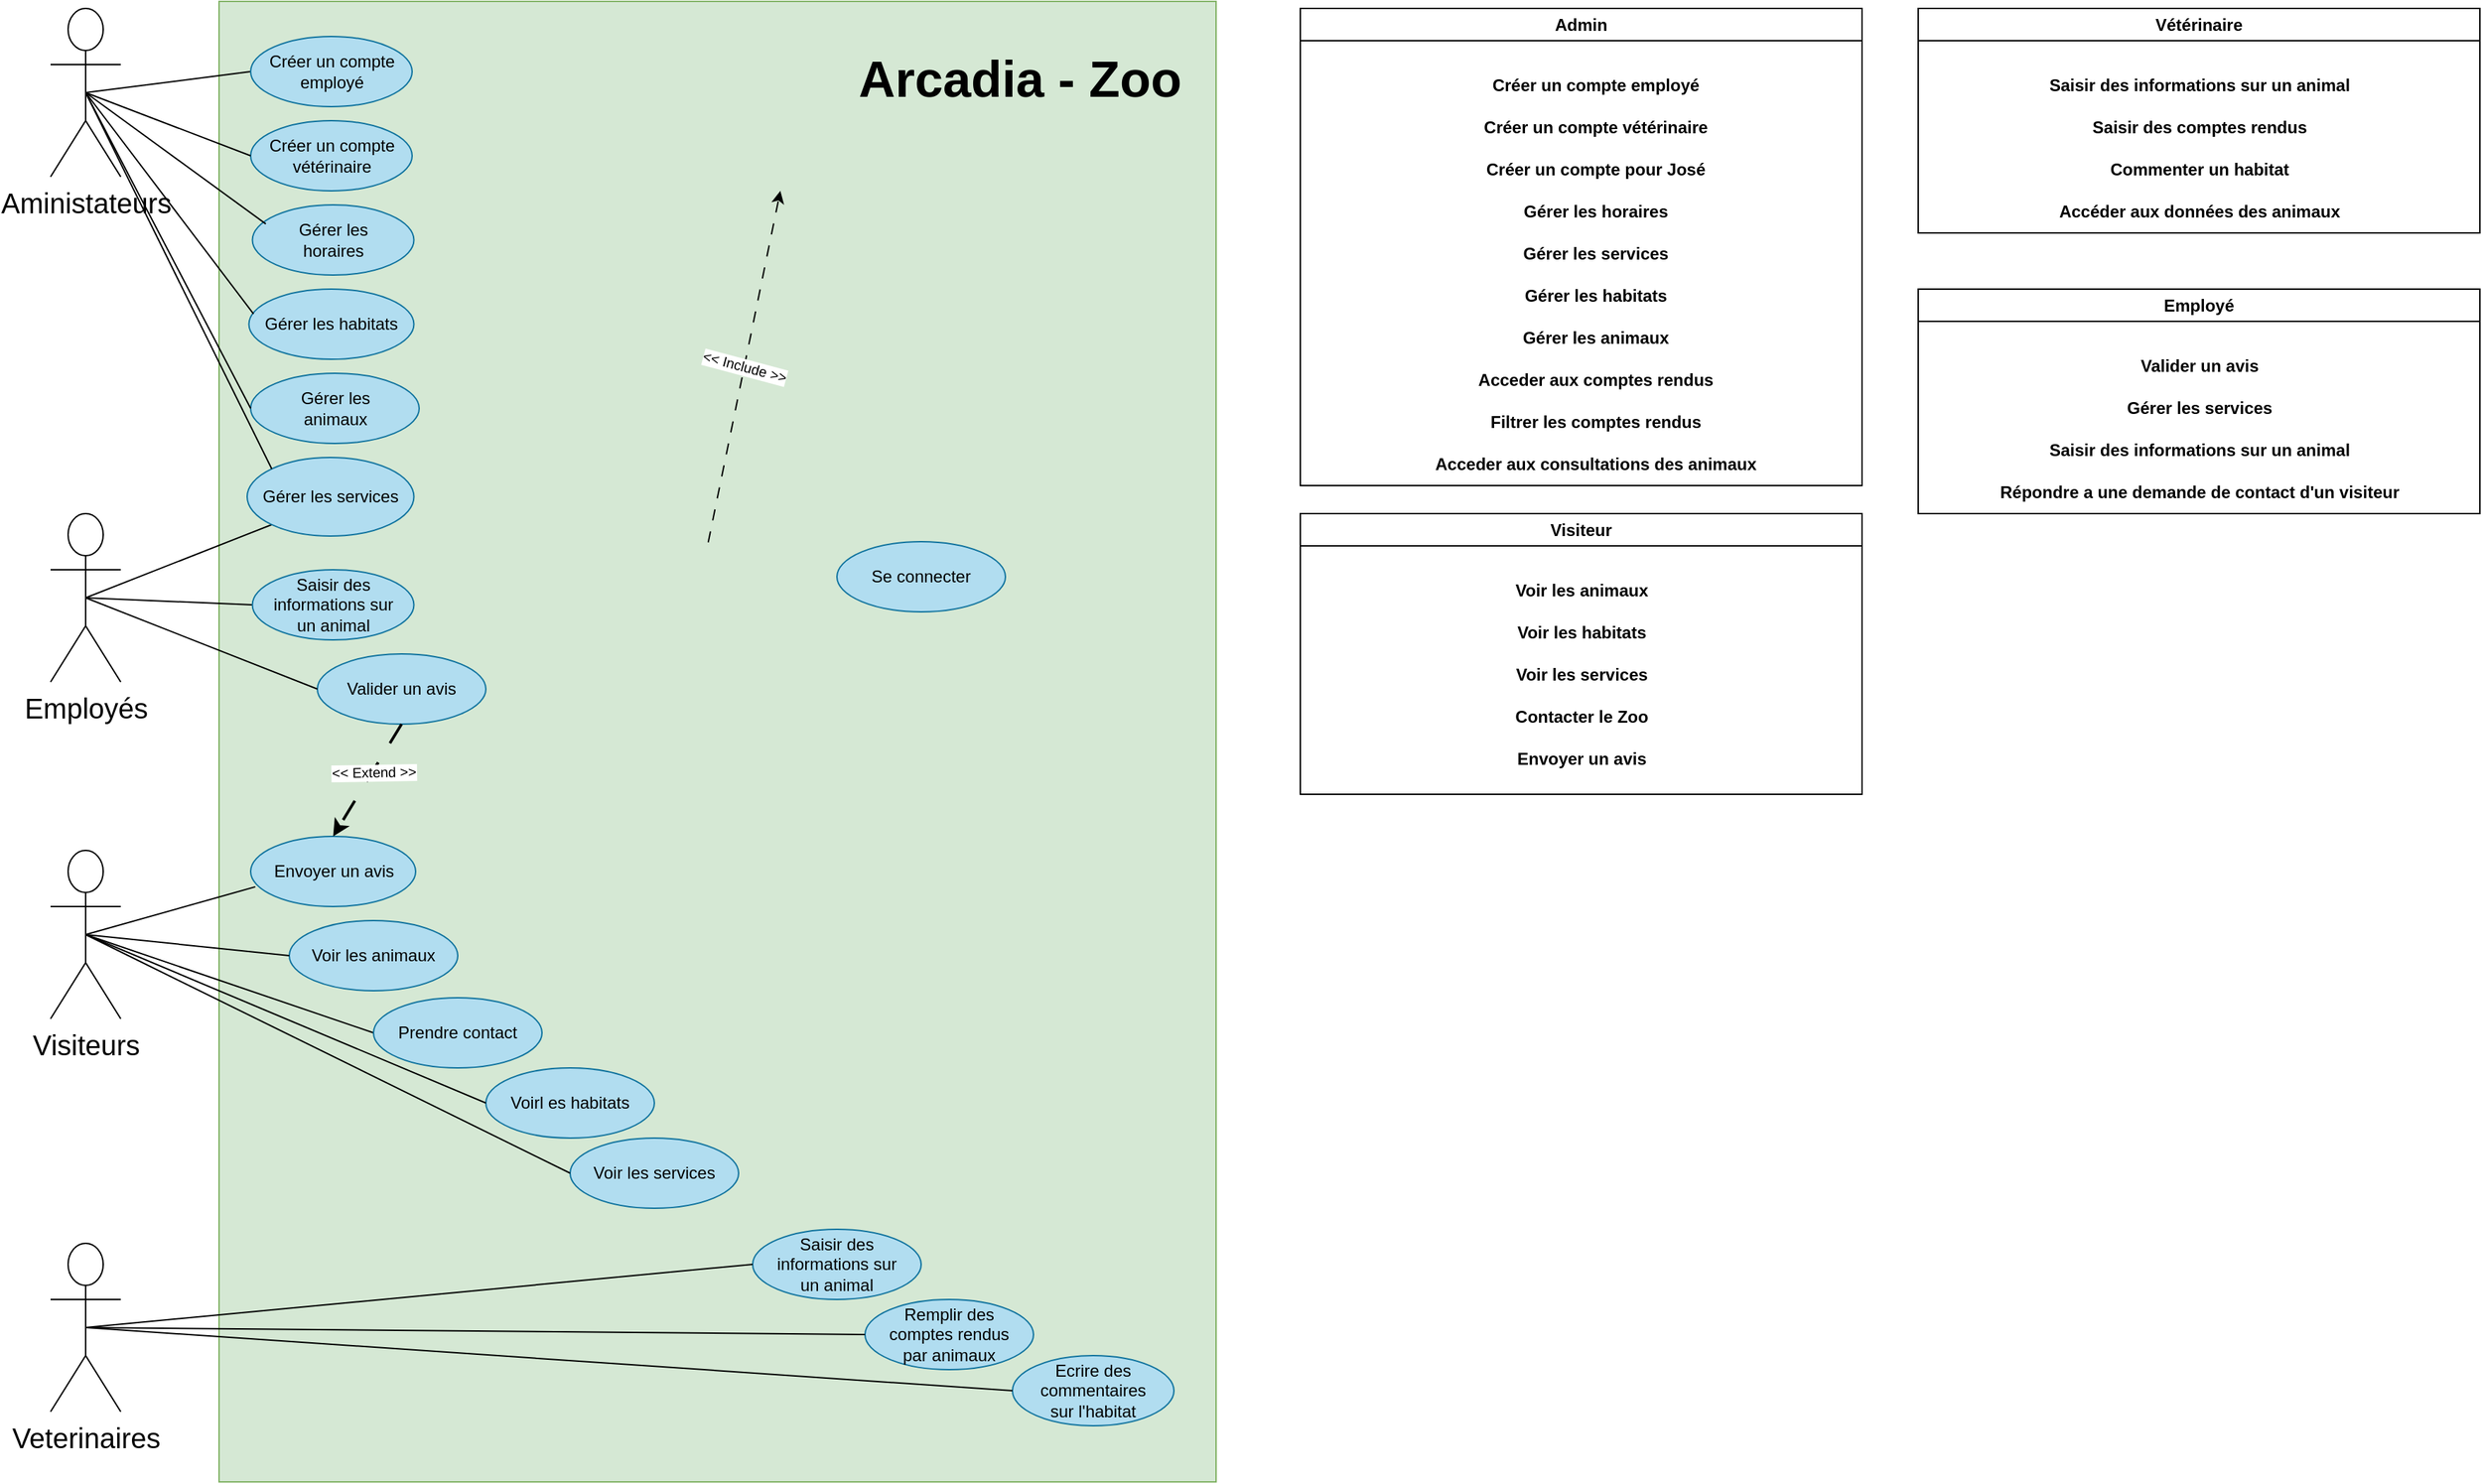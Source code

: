 <mxfile version="24.1.0" type="github">
  <diagram name="Page-1" id="oCPFAEqfmWYbWS78uVZk">
    <mxGraphModel dx="1434" dy="786" grid="1" gridSize="10" guides="1" tooltips="1" connect="1" arrows="1" fold="1" page="1" pageScale="1" pageWidth="827" pageHeight="1169" math="0" shadow="0">
      <root>
        <mxCell id="0" />
        <mxCell id="1" parent="0" />
        <mxCell id="mDXhd0gq17yFUPMk-IOI-1" value="" style="rounded=0;whiteSpace=wrap;html=1;fillColor=#d5e8d4;strokeColor=#82b366;shadow=0;glass=0;fontSize=10;" parent="1" vertex="1">
          <mxGeometry x="190" y="35" width="710" height="1055" as="geometry" />
        </mxCell>
        <mxCell id="mDXhd0gq17yFUPMk-IOI-7" value="&lt;font style=&quot;font-size: 20px;&quot;&gt;Employés&lt;/font&gt;" style="shape=umlActor;verticalLabelPosition=bottom;verticalAlign=top;html=1;outlineConnect=0;" parent="1" vertex="1">
          <mxGeometry x="70" y="400" width="50" height="120" as="geometry" />
        </mxCell>
        <mxCell id="mDXhd0gq17yFUPMk-IOI-9" value="&lt;font style=&quot;font-size: 20px;&quot;&gt;Aministateurs&lt;/font&gt;" style="shape=umlActor;verticalLabelPosition=bottom;verticalAlign=top;html=1;outlineConnect=0;" parent="1" vertex="1">
          <mxGeometry x="70" y="40" width="50" height="120" as="geometry" />
        </mxCell>
        <mxCell id="mDXhd0gq17yFUPMk-IOI-10" value="&lt;font style=&quot;font-size: 20px;&quot;&gt;Visiteurs&lt;/font&gt;" style="shape=umlActor;verticalLabelPosition=bottom;verticalAlign=top;html=1;outlineConnect=0;" parent="1" vertex="1">
          <mxGeometry x="70" y="640" width="50" height="120" as="geometry" />
        </mxCell>
        <mxCell id="mDXhd0gq17yFUPMk-IOI-13" value="&lt;font style=&quot;font-size: 36px;&quot;&gt;Arcadia - Zoo&lt;/font&gt;" style="text;strokeColor=none;fillColor=none;html=1;fontSize=24;fontStyle=1;verticalAlign=middle;align=center;rounded=0;" parent="1" vertex="1">
          <mxGeometry x="650" y="60" width="220" height="60" as="geometry" />
        </mxCell>
        <mxCell id="mDXhd0gq17yFUPMk-IOI-25" value="&lt;font style=&quot;font-size: 20px;&quot;&gt;Veterinaires&lt;/font&gt;" style="shape=umlActor;verticalLabelPosition=bottom;verticalAlign=top;html=1;outlineConnect=0;" parent="1" vertex="1">
          <mxGeometry x="70" y="920" width="50" height="120" as="geometry" />
        </mxCell>
        <mxCell id="mDXhd0gq17yFUPMk-IOI-26" value="Se connecter" style="ellipse;fillColor=#b1ddf0;strokeColor=#10739e;html=1;whiteSpace=wrap;spacingRight=0;spacingLeft=0;spacing=12;" parent="1" vertex="1">
          <mxGeometry x="630" y="420" width="120" height="50" as="geometry" />
        </mxCell>
        <mxCell id="mDXhd0gq17yFUPMk-IOI-27" value="Voirl es habitats" style="ellipse;fillColor=#b1ddf0;strokeColor=#10739e;html=1;whiteSpace=wrap;spacingRight=0;spacingLeft=0;spacing=12;" parent="1" vertex="1">
          <mxGeometry x="380" y="795" width="120" height="50" as="geometry" />
        </mxCell>
        <mxCell id="mDXhd0gq17yFUPMk-IOI-28" value="Voir les services" style="ellipse;fillColor=#b1ddf0;strokeColor=#10739e;html=1;whiteSpace=wrap;spacingRight=0;spacingLeft=0;spacing=12;" parent="1" vertex="1">
          <mxGeometry x="440" y="845" width="120" height="50" as="geometry" />
        </mxCell>
        <mxCell id="mDXhd0gq17yFUPMk-IOI-34" value="" style="endArrow=none;html=1;rounded=0;exitX=0;exitY=0.5;exitDx=0;exitDy=0;entryX=0.5;entryY=0.5;entryDx=0;entryDy=0;entryPerimeter=0;" parent="1" source="mDXhd0gq17yFUPMk-IOI-38" target="mDXhd0gq17yFUPMk-IOI-10" edge="1">
          <mxGeometry width="50" height="50" relative="1" as="geometry">
            <mxPoint x="470" y="519" as="sourcePoint" />
            <mxPoint x="562" y="280" as="targetPoint" />
          </mxGeometry>
        </mxCell>
        <mxCell id="mDXhd0gq17yFUPMk-IOI-35" value="" style="endArrow=none;html=1;rounded=0;exitX=0;exitY=0.5;exitDx=0;exitDy=0;entryX=0.5;entryY=0.5;entryDx=0;entryDy=0;entryPerimeter=0;" parent="1" source="mDXhd0gq17yFUPMk-IOI-27" target="mDXhd0gq17yFUPMk-IOI-10" edge="1">
          <mxGeometry width="50" height="50" relative="1" as="geometry">
            <mxPoint x="460" y="383" as="sourcePoint" />
            <mxPoint x="576" y="250" as="targetPoint" />
          </mxGeometry>
        </mxCell>
        <mxCell id="mDXhd0gq17yFUPMk-IOI-39" value="Envoyer un avis" style="ellipse;fillColor=#b1ddf0;strokeColor=#10739e;html=1;whiteSpace=wrap;spacingRight=0;spacingLeft=0;spacing=12;" parent="1" vertex="1">
          <mxGeometry x="212.5" y="630" width="117.5" height="50" as="geometry" />
        </mxCell>
        <mxCell id="mDXhd0gq17yFUPMk-IOI-40" value="" style="endArrow=none;html=1;rounded=0;exitX=0.028;exitY=0.719;exitDx=0;exitDy=0;exitPerimeter=0;entryX=0.5;entryY=0.5;entryDx=0;entryDy=0;entryPerimeter=0;" parent="1" source="mDXhd0gq17yFUPMk-IOI-39" target="mDXhd0gq17yFUPMk-IOI-10" edge="1">
          <mxGeometry width="50" height="50" relative="1" as="geometry">
            <mxPoint x="510" y="383" as="sourcePoint" />
            <mxPoint x="626" y="250" as="targetPoint" />
          </mxGeometry>
        </mxCell>
        <mxCell id="mDXhd0gq17yFUPMk-IOI-55" value="Saisir des informations sur un animal" style="ellipse;fillColor=#b1ddf0;strokeColor=#10739e;html=1;whiteSpace=wrap;spacingRight=0;spacingLeft=0;spacing=12;" parent="1" vertex="1">
          <mxGeometry x="570" y="910" width="120" height="50" as="geometry" />
        </mxCell>
        <mxCell id="mDXhd0gq17yFUPMk-IOI-61" value="" style="endArrow=none;html=1;rounded=0;exitX=0.5;exitY=0.5;exitDx=0;exitDy=0;entryX=0;entryY=0.5;entryDx=0;entryDy=0;exitPerimeter=0;" parent="1" source="mDXhd0gq17yFUPMk-IOI-9" target="eVSdmiCTxwM3tjhRDRQT-4" edge="1">
          <mxGeometry width="50" height="50" relative="1" as="geometry">
            <mxPoint x="1190" y="325" as="sourcePoint" />
            <mxPoint x="380" y="200" as="targetPoint" />
          </mxGeometry>
        </mxCell>
        <mxCell id="mDXhd0gq17yFUPMk-IOI-62" value="" style="endArrow=none;html=1;rounded=0;exitX=0.5;exitY=0.5;exitDx=0;exitDy=0;entryX=0;entryY=0.5;entryDx=0;entryDy=0;exitPerimeter=0;" parent="1" source="mDXhd0gq17yFUPMk-IOI-25" target="mDXhd0gq17yFUPMk-IOI-55" edge="1">
          <mxGeometry width="50" height="50" relative="1" as="geometry">
            <mxPoint x="840" y="1000" as="sourcePoint" />
            <mxPoint x="390" y="460" as="targetPoint" />
          </mxGeometry>
        </mxCell>
        <mxCell id="mDXhd0gq17yFUPMk-IOI-63" value="" style="endArrow=none;html=1;rounded=0;exitX=0.5;exitY=0.5;exitDx=0;exitDy=0;entryX=0;entryY=0.5;entryDx=0;entryDy=0;exitPerimeter=0;" parent="1" source="mDXhd0gq17yFUPMk-IOI-7" target="eVSdmiCTxwM3tjhRDRQT-22" edge="1">
          <mxGeometry width="50" height="50" relative="1" as="geometry">
            <mxPoint x="1300" y="270" as="sourcePoint" />
            <mxPoint x="390" y="800" as="targetPoint" />
          </mxGeometry>
        </mxCell>
        <mxCell id="mDXhd0gq17yFUPMk-IOI-38" value="Prendre contact" style="ellipse;fillColor=#b1ddf0;strokeColor=#10739e;html=1;whiteSpace=wrap;spacingRight=0;spacingLeft=0;spacing=12;" parent="1" vertex="1">
          <mxGeometry x="300" y="745" width="120" height="50" as="geometry" />
        </mxCell>
        <mxCell id="eVSdmiCTxwM3tjhRDRQT-2" value="Valider un avis" style="ellipse;fillColor=#b1ddf0;strokeColor=#10739e;html=1;whiteSpace=wrap;spacingRight=0;spacingLeft=0;spacing=12;" parent="1" vertex="1">
          <mxGeometry x="260" y="500" width="120" height="50" as="geometry" />
        </mxCell>
        <mxCell id="eVSdmiCTxwM3tjhRDRQT-3" value="Gérer les horaires" style="ellipse;fillColor=#b1ddf0;strokeColor=#10739e;html=1;whiteSpace=wrap;spacingRight=0;spacingLeft=0;spacing=12;" parent="1" vertex="1">
          <mxGeometry x="213.75" y="180" width="115" height="50" as="geometry" />
        </mxCell>
        <mxCell id="eVSdmiCTxwM3tjhRDRQT-4" value="Créer un compte employé" style="ellipse;fillColor=#b1ddf0;strokeColor=#10739e;html=1;whiteSpace=wrap;spacingRight=0;spacingLeft=0;spacing=12;" parent="1" vertex="1">
          <mxGeometry x="212.5" y="60" width="115" height="50" as="geometry" />
        </mxCell>
        <mxCell id="eVSdmiCTxwM3tjhRDRQT-6" value="" style="endArrow=none;html=1;rounded=0;exitX=0;exitY=0.5;exitDx=0;exitDy=0;entryX=0.5;entryY=0.5;entryDx=0;entryDy=0;entryPerimeter=0;" parent="1" source="mDXhd0gq17yFUPMk-IOI-28" target="mDXhd0gq17yFUPMk-IOI-10" edge="1">
          <mxGeometry width="50" height="50" relative="1" as="geometry">
            <mxPoint x="582.5" y="1780" as="sourcePoint" />
            <mxPoint x="377.5" y="1410" as="targetPoint" />
          </mxGeometry>
        </mxCell>
        <mxCell id="eVSdmiCTxwM3tjhRDRQT-9" value="Créer un compte vétérinaire" style="ellipse;fillColor=#b1ddf0;strokeColor=#10739e;html=1;whiteSpace=wrap;spacingRight=0;spacingLeft=0;spacing=12;" parent="1" vertex="1">
          <mxGeometry x="212.5" y="120" width="115" height="50" as="geometry" />
        </mxCell>
        <mxCell id="eVSdmiCTxwM3tjhRDRQT-17" value="" style="endArrow=classic;html=1;rounded=0;endFill=1;dashed=1;dashPattern=8 8;exitX=0.963;exitY=0.708;exitDx=0;exitDy=0;exitPerimeter=0;entryX=0.563;entryY=0.128;entryDx=0;entryDy=0;entryPerimeter=0;" parent="1" target="mDXhd0gq17yFUPMk-IOI-1" edge="1">
          <mxGeometry relative="1" as="geometry">
            <mxPoint x="538.325" y="420.5" as="sourcePoint" />
            <mxPoint x="551.677" y="355.5" as="targetPoint" />
          </mxGeometry>
        </mxCell>
        <mxCell id="eVSdmiCTxwM3tjhRDRQT-18" value="&lt;font style=&quot;font-size: 10px;&quot;&gt;&amp;lt;&amp;lt; Include&lt;/font&gt;&lt;span style=&quot;font-size: 10px;&quot;&gt;&amp;nbsp;&amp;gt;&amp;gt;&lt;/span&gt;" style="edgeLabel;resizable=0;html=1;;align=center;verticalAlign=middle;rotation=15;fontSize=10;" parent="eVSdmiCTxwM3tjhRDRQT-17" connectable="0" vertex="1">
          <mxGeometry relative="1" as="geometry" />
        </mxCell>
        <mxCell id="eVSdmiCTxwM3tjhRDRQT-22" value="Saisir des informations sur un animal" style="ellipse;fillColor=#b1ddf0;strokeColor=#10739e;html=1;whiteSpace=wrap;spacingRight=0;spacingLeft=0;spacing=12;" parent="1" vertex="1">
          <mxGeometry x="213.75" y="440" width="115" height="50" as="geometry" />
        </mxCell>
        <mxCell id="eVSdmiCTxwM3tjhRDRQT-31" value="" style="endArrow=none;html=1;rounded=0;exitX=0.5;exitY=0.5;exitDx=0;exitDy=0;exitPerimeter=0;entryX=0;entryY=1;entryDx=0;entryDy=0;" parent="1" source="mDXhd0gq17yFUPMk-IOI-7" target="eVSdmiCTxwM3tjhRDRQT-48" edge="1">
          <mxGeometry width="50" height="50" relative="1" as="geometry">
            <mxPoint x="250" y="770" as="sourcePoint" />
            <mxPoint x="385.0" y="640" as="targetPoint" />
          </mxGeometry>
        </mxCell>
        <mxCell id="eVSdmiCTxwM3tjhRDRQT-32" value="" style="endArrow=none;html=1;rounded=0;exitX=0.5;exitY=0.5;exitDx=0;exitDy=0;exitPerimeter=0;entryX=0;entryY=0.5;entryDx=0;entryDy=0;" parent="1" source="mDXhd0gq17yFUPMk-IOI-7" target="eVSdmiCTxwM3tjhRDRQT-2" edge="1">
          <mxGeometry width="50" height="50" relative="1" as="geometry">
            <mxPoint x="215" y="490" as="sourcePoint" />
            <mxPoint x="400" y="470" as="targetPoint" />
          </mxGeometry>
        </mxCell>
        <mxCell id="eVSdmiCTxwM3tjhRDRQT-33" value="" style="endArrow=none;html=1;rounded=0;exitX=0.5;exitY=0.5;exitDx=0;exitDy=0;entryX=0;entryY=0.5;entryDx=0;entryDy=0;exitPerimeter=0;" parent="1" source="mDXhd0gq17yFUPMk-IOI-9" target="eVSdmiCTxwM3tjhRDRQT-9" edge="1">
          <mxGeometry width="50" height="50" relative="1" as="geometry">
            <mxPoint x="215" y="210" as="sourcePoint" />
            <mxPoint x="390" y="210" as="targetPoint" />
          </mxGeometry>
        </mxCell>
        <mxCell id="eVSdmiCTxwM3tjhRDRQT-34" value="" style="endArrow=none;html=1;rounded=0;exitX=0.5;exitY=0.5;exitDx=0;exitDy=0;entryX=0.083;entryY=0.271;entryDx=0;entryDy=0;exitPerimeter=0;entryPerimeter=0;" parent="1" source="mDXhd0gq17yFUPMk-IOI-9" target="eVSdmiCTxwM3tjhRDRQT-3" edge="1">
          <mxGeometry width="50" height="50" relative="1" as="geometry">
            <mxPoint x="225" y="220" as="sourcePoint" />
            <mxPoint x="400" y="220" as="targetPoint" />
          </mxGeometry>
        </mxCell>
        <mxCell id="eVSdmiCTxwM3tjhRDRQT-36" value="Gérer les habitats" style="ellipse;fillColor=#b1ddf0;strokeColor=#10739e;html=1;whiteSpace=wrap;spacingRight=0;spacingLeft=0;spacing=12;" parent="1" vertex="1">
          <mxGeometry x="211.25" y="240" width="117.5" height="50" as="geometry" />
        </mxCell>
        <mxCell id="eVSdmiCTxwM3tjhRDRQT-38" value="Gérer les animaux" style="ellipse;fillColor=#b1ddf0;strokeColor=#10739e;html=1;whiteSpace=wrap;spacingRight=0;spacingLeft=0;spacing=12;" parent="1" vertex="1">
          <mxGeometry x="212.5" y="300" width="120" height="50" as="geometry" />
        </mxCell>
        <mxCell id="eVSdmiCTxwM3tjhRDRQT-39" value="" style="endArrow=none;html=1;rounded=0;exitX=0.5;exitY=0.5;exitDx=0;exitDy=0;entryX=0.028;entryY=0.354;entryDx=0;entryDy=0;exitPerimeter=0;entryPerimeter=0;" parent="1" source="mDXhd0gq17yFUPMk-IOI-9" target="eVSdmiCTxwM3tjhRDRQT-36" edge="1">
          <mxGeometry width="50" height="50" relative="1" as="geometry">
            <mxPoint x="215" y="210" as="sourcePoint" />
            <mxPoint x="420" y="222" as="targetPoint" />
          </mxGeometry>
        </mxCell>
        <mxCell id="eVSdmiCTxwM3tjhRDRQT-40" value="" style="endArrow=none;html=1;rounded=0;exitX=0.5;exitY=0.5;exitDx=0;exitDy=0;entryX=0;entryY=0.5;entryDx=0;entryDy=0;exitPerimeter=0;" parent="1" source="mDXhd0gq17yFUPMk-IOI-9" target="eVSdmiCTxwM3tjhRDRQT-38" edge="1">
          <mxGeometry width="50" height="50" relative="1" as="geometry">
            <mxPoint x="225" y="220" as="sourcePoint" />
            <mxPoint x="430" y="232" as="targetPoint" />
          </mxGeometry>
        </mxCell>
        <mxCell id="eVSdmiCTxwM3tjhRDRQT-46" value="" style="endArrow=classic;html=1;rounded=0;endFill=1;dashed=1;dashPattern=8 8;exitX=0.5;exitY=1;exitDx=0;exitDy=0;entryX=0.5;entryY=0;entryDx=0;entryDy=0;strokeWidth=2;strokeColor=#000000;" parent="1" source="eVSdmiCTxwM3tjhRDRQT-2" target="mDXhd0gq17yFUPMk-IOI-39" edge="1">
          <mxGeometry relative="1" as="geometry">
            <mxPoint x="910.0" y="1421.86" as="sourcePoint" />
            <mxPoint x="1136.575" y="1168.999" as="targetPoint" />
            <Array as="points" />
          </mxGeometry>
        </mxCell>
        <mxCell id="eVSdmiCTxwM3tjhRDRQT-47" value="&lt;font style=&quot;font-size: 10px;&quot;&gt;&amp;lt;&amp;lt; Extend &amp;gt;&amp;gt;&lt;/font&gt;" style="edgeLabel;resizable=0;html=1;;align=center;verticalAlign=middle;rotation=-1;fontSize=10;" parent="eVSdmiCTxwM3tjhRDRQT-46" connectable="0" vertex="1">
          <mxGeometry relative="1" as="geometry">
            <mxPoint x="4" y="-6" as="offset" />
          </mxGeometry>
        </mxCell>
        <mxCell id="eVSdmiCTxwM3tjhRDRQT-48" value="Gérer les services" style="ellipse;fillColor=#b1ddf0;strokeColor=#10739e;html=1;whiteSpace=wrap;spacingRight=0;spacingLeft=0;spacing=12;" parent="1" vertex="1">
          <mxGeometry x="210" y="360" width="118.75" height="56" as="geometry" />
        </mxCell>
        <mxCell id="eVSdmiCTxwM3tjhRDRQT-49" value="" style="endArrow=none;html=1;rounded=0;exitX=0.5;exitY=0.5;exitDx=0;exitDy=0;entryX=0;entryY=0;entryDx=0;entryDy=0;exitPerimeter=0;" parent="1" source="mDXhd0gq17yFUPMk-IOI-9" target="eVSdmiCTxwM3tjhRDRQT-48" edge="1">
          <mxGeometry width="50" height="50" relative="1" as="geometry">
            <mxPoint x="200" y="270" as="sourcePoint" />
            <mxPoint x="385" y="480" as="targetPoint" />
          </mxGeometry>
        </mxCell>
        <mxCell id="eVSdmiCTxwM3tjhRDRQT-55" value="Remplir des comptes rendus par animaux" style="ellipse;fillColor=#b1ddf0;strokeColor=#10739e;html=1;whiteSpace=wrap;spacingRight=0;spacingLeft=0;spacing=12;" parent="1" vertex="1">
          <mxGeometry x="650" y="960" width="120" height="50" as="geometry" />
        </mxCell>
        <mxCell id="eVSdmiCTxwM3tjhRDRQT-56" value="Ecrire des commentaires sur l&amp;#39;habitat" style="ellipse;fillColor=#b1ddf0;strokeColor=#10739e;html=1;whiteSpace=wrap;spacingRight=0;spacingLeft=0;spacing=12;" parent="1" vertex="1">
          <mxGeometry x="755" y="1000" width="115" height="50" as="geometry" />
        </mxCell>
        <mxCell id="eVSdmiCTxwM3tjhRDRQT-57" value="" style="endArrow=none;html=1;rounded=0;exitX=0.5;exitY=0.5;exitDx=0;exitDy=0;entryX=0;entryY=0.5;entryDx=0;entryDy=0;exitPerimeter=0;" parent="1" source="mDXhd0gq17yFUPMk-IOI-25" target="eVSdmiCTxwM3tjhRDRQT-55" edge="1">
          <mxGeometry width="50" height="50" relative="1" as="geometry">
            <mxPoint x="760" y="1290" as="sourcePoint" />
            <mxPoint x="1395" y="1140" as="targetPoint" />
          </mxGeometry>
        </mxCell>
        <mxCell id="eVSdmiCTxwM3tjhRDRQT-58" value="" style="endArrow=none;html=1;rounded=0;exitX=0.5;exitY=0.5;exitDx=0;exitDy=0;entryX=0;entryY=0.5;entryDx=0;entryDy=0;exitPerimeter=0;" parent="1" source="mDXhd0gq17yFUPMk-IOI-25" target="eVSdmiCTxwM3tjhRDRQT-56" edge="1">
          <mxGeometry width="50" height="50" relative="1" as="geometry">
            <mxPoint x="750" y="1400" as="sourcePoint" />
            <mxPoint x="1385" y="1250" as="targetPoint" />
          </mxGeometry>
        </mxCell>
        <mxCell id="eVSdmiCTxwM3tjhRDRQT-64" value="Voir les animaux" style="ellipse;fillColor=#b1ddf0;strokeColor=#10739e;html=1;whiteSpace=wrap;spacingRight=0;spacingLeft=0;spacing=12;" parent="1" vertex="1">
          <mxGeometry x="240" y="690" width="120" height="50" as="geometry" />
        </mxCell>
        <mxCell id="XN0v3gJz0Hpq_Vf9HfFB-1" value="" style="endArrow=none;html=1;rounded=0;exitX=0;exitY=0.5;exitDx=0;exitDy=0;entryX=0.5;entryY=0.5;entryDx=0;entryDy=0;entryPerimeter=0;" edge="1" parent="1" source="eVSdmiCTxwM3tjhRDRQT-64" target="mDXhd0gq17yFUPMk-IOI-10">
          <mxGeometry width="50" height="50" relative="1" as="geometry">
            <mxPoint x="565" y="1160" as="sourcePoint" />
            <mxPoint x="450" y="690" as="targetPoint" />
          </mxGeometry>
        </mxCell>
        <mxCell id="XN0v3gJz0Hpq_Vf9HfFB-2" value="Visiteur" style="swimlane;whiteSpace=wrap;html=1;" vertex="1" parent="1">
          <mxGeometry x="960" y="400" width="400" height="200" as="geometry" />
        </mxCell>
        <mxCell id="XN0v3gJz0Hpq_Vf9HfFB-26" value="Voir les animaux" style="text;html=1;align=center;verticalAlign=middle;resizable=0;points=[];autosize=1;strokeColor=none;fillColor=none;fontStyle=1" vertex="1" parent="XN0v3gJz0Hpq_Vf9HfFB-2">
          <mxGeometry x="145" y="40" width="110" height="30" as="geometry" />
        </mxCell>
        <mxCell id="XN0v3gJz0Hpq_Vf9HfFB-24" value="Voir les habitats" style="text;html=1;align=center;verticalAlign=middle;resizable=0;points=[];autosize=1;strokeColor=none;fillColor=none;fontStyle=1" vertex="1" parent="XN0v3gJz0Hpq_Vf9HfFB-2">
          <mxGeometry x="145" y="70" width="110" height="30" as="geometry" />
        </mxCell>
        <mxCell id="XN0v3gJz0Hpq_Vf9HfFB-35" value="Voir les services" style="text;html=1;align=center;verticalAlign=middle;resizable=0;points=[];autosize=1;strokeColor=none;fillColor=none;fontStyle=1" vertex="1" parent="XN0v3gJz0Hpq_Vf9HfFB-2">
          <mxGeometry x="145" y="100" width="110" height="30" as="geometry" />
        </mxCell>
        <mxCell id="XN0v3gJz0Hpq_Vf9HfFB-34" value="Contacter le Zoo" style="text;html=1;align=center;verticalAlign=middle;resizable=0;points=[];autosize=1;strokeColor=none;fillColor=none;fontStyle=1" vertex="1" parent="XN0v3gJz0Hpq_Vf9HfFB-2">
          <mxGeometry x="145" y="130" width="110" height="30" as="geometry" />
        </mxCell>
        <mxCell id="XN0v3gJz0Hpq_Vf9HfFB-38" value="Envoyer un avis" style="text;html=1;align=center;verticalAlign=middle;resizable=0;points=[];autosize=1;strokeColor=none;fillColor=none;fontStyle=1" vertex="1" parent="XN0v3gJz0Hpq_Vf9HfFB-2">
          <mxGeometry x="145" y="160" width="110" height="30" as="geometry" />
        </mxCell>
        <mxCell id="XN0v3gJz0Hpq_Vf9HfFB-3" value="Admin" style="swimlane;whiteSpace=wrap;html=1;" vertex="1" parent="1">
          <mxGeometry x="960" y="40" width="400" height="340" as="geometry" />
        </mxCell>
        <mxCell id="XN0v3gJz0Hpq_Vf9HfFB-10" value="Créer un compte vétérinaire" style="text;html=1;align=center;verticalAlign=middle;resizable=0;points=[];autosize=1;strokeColor=none;fillColor=none;fontStyle=1" vertex="1" parent="XN0v3gJz0Hpq_Vf9HfFB-3">
          <mxGeometry x="125" y="70" width="170" height="30" as="geometry" />
        </mxCell>
        <mxCell id="XN0v3gJz0Hpq_Vf9HfFB-9" value="Créer un compte employé" style="text;html=1;align=center;verticalAlign=middle;resizable=0;points=[];autosize=1;strokeColor=none;fillColor=none;fontStyle=1" vertex="1" parent="XN0v3gJz0Hpq_Vf9HfFB-3">
          <mxGeometry x="130" y="40" width="160" height="30" as="geometry" />
        </mxCell>
        <mxCell id="XN0v3gJz0Hpq_Vf9HfFB-11" value="Gérer les services" style="text;html=1;align=center;verticalAlign=middle;resizable=0;points=[];autosize=1;strokeColor=none;fillColor=none;fontStyle=1" vertex="1" parent="XN0v3gJz0Hpq_Vf9HfFB-3">
          <mxGeometry x="150" y="160" width="120" height="30" as="geometry" />
        </mxCell>
        <mxCell id="XN0v3gJz0Hpq_Vf9HfFB-14" value="Gérer les animaux" style="text;html=1;align=center;verticalAlign=middle;resizable=0;points=[];autosize=1;strokeColor=none;fillColor=none;fontStyle=1" vertex="1" parent="XN0v3gJz0Hpq_Vf9HfFB-3">
          <mxGeometry x="150" y="220" width="120" height="30" as="geometry" />
        </mxCell>
        <mxCell id="XN0v3gJz0Hpq_Vf9HfFB-13" value="Gérer les habitats" style="text;html=1;align=center;verticalAlign=middle;resizable=0;points=[];autosize=1;strokeColor=none;fillColor=none;fontStyle=1" vertex="1" parent="XN0v3gJz0Hpq_Vf9HfFB-3">
          <mxGeometry x="150" y="190" width="120" height="30" as="geometry" />
        </mxCell>
        <mxCell id="XN0v3gJz0Hpq_Vf9HfFB-12" value="Gérer les horaires" style="text;html=1;align=center;verticalAlign=middle;resizable=0;points=[];autosize=1;strokeColor=none;fillColor=none;fontStyle=1" vertex="1" parent="XN0v3gJz0Hpq_Vf9HfFB-3">
          <mxGeometry x="150" y="130" width="120" height="30" as="geometry" />
        </mxCell>
        <mxCell id="XN0v3gJz0Hpq_Vf9HfFB-16" value="Acceder aux consultations des animaux" style="text;html=1;align=center;verticalAlign=middle;resizable=0;points=[];autosize=1;strokeColor=none;fillColor=none;fontStyle=1" vertex="1" parent="XN0v3gJz0Hpq_Vf9HfFB-3">
          <mxGeometry x="95" y="310" width="230" height="30" as="geometry" />
        </mxCell>
        <mxCell id="XN0v3gJz0Hpq_Vf9HfFB-15" value="Acceder aux comptes rendus" style="text;html=1;align=center;verticalAlign=middle;resizable=0;points=[];autosize=1;strokeColor=none;fillColor=none;fontStyle=1" vertex="1" parent="XN0v3gJz0Hpq_Vf9HfFB-3">
          <mxGeometry x="120" y="250" width="180" height="30" as="geometry" />
        </mxCell>
        <mxCell id="XN0v3gJz0Hpq_Vf9HfFB-18" value="Créer un compte pour José" style="text;html=1;align=center;verticalAlign=middle;resizable=0;points=[];autosize=1;strokeColor=none;fillColor=none;fontStyle=1" vertex="1" parent="XN0v3gJz0Hpq_Vf9HfFB-3">
          <mxGeometry x="125" y="100" width="170" height="30" as="geometry" />
        </mxCell>
        <mxCell id="XN0v3gJz0Hpq_Vf9HfFB-39" value="Filtrer les comptes rendus" style="text;html=1;align=center;verticalAlign=middle;resizable=0;points=[];autosize=1;strokeColor=none;fillColor=none;fontStyle=1" vertex="1" parent="XN0v3gJz0Hpq_Vf9HfFB-3">
          <mxGeometry x="130" y="280" width="160" height="30" as="geometry" />
        </mxCell>
        <mxCell id="XN0v3gJz0Hpq_Vf9HfFB-5" value="Employé" style="swimlane;whiteSpace=wrap;html=1;" vertex="1" parent="1">
          <mxGeometry x="1400" y="240" width="400" height="160" as="geometry" />
        </mxCell>
        <mxCell id="XN0v3gJz0Hpq_Vf9HfFB-22" value="Valider un avis" style="text;html=1;align=center;verticalAlign=middle;resizable=0;points=[];autosize=1;strokeColor=none;fillColor=none;fontStyle=1" vertex="1" parent="XN0v3gJz0Hpq_Vf9HfFB-5">
          <mxGeometry x="150" y="40" width="100" height="30" as="geometry" />
        </mxCell>
        <mxCell id="XN0v3gJz0Hpq_Vf9HfFB-21" value="Gérer les services" style="text;html=1;align=center;verticalAlign=middle;resizable=0;points=[];autosize=1;strokeColor=none;fillColor=none;fontStyle=1" vertex="1" parent="XN0v3gJz0Hpq_Vf9HfFB-5">
          <mxGeometry x="140" y="70" width="120" height="30" as="geometry" />
        </mxCell>
        <mxCell id="XN0v3gJz0Hpq_Vf9HfFB-20" value="Saisir des informations sur un animal" style="text;html=1;align=center;verticalAlign=middle;resizable=0;points=[];autosize=1;strokeColor=none;fillColor=none;fontStyle=1" vertex="1" parent="XN0v3gJz0Hpq_Vf9HfFB-5">
          <mxGeometry x="90" y="100" width="220" height="30" as="geometry" />
        </mxCell>
        <mxCell id="XN0v3gJz0Hpq_Vf9HfFB-32" value="Répondre a une demande de contact d&#39;un visiteur" style="text;html=1;align=center;verticalAlign=middle;resizable=0;points=[];autosize=1;strokeColor=none;fillColor=none;fontStyle=1" vertex="1" parent="XN0v3gJz0Hpq_Vf9HfFB-5">
          <mxGeometry x="55" y="130" width="290" height="30" as="geometry" />
        </mxCell>
        <mxCell id="XN0v3gJz0Hpq_Vf9HfFB-6" value="Vétérinaire" style="swimlane;whiteSpace=wrap;html=1;" vertex="1" parent="1">
          <mxGeometry x="1400" y="40" width="400" height="160" as="geometry" />
        </mxCell>
        <mxCell id="XN0v3gJz0Hpq_Vf9HfFB-17" value="Saisir des informations sur un animal" style="text;html=1;align=center;verticalAlign=middle;resizable=0;points=[];autosize=1;strokeColor=none;fillColor=none;fontStyle=1" vertex="1" parent="XN0v3gJz0Hpq_Vf9HfFB-6">
          <mxGeometry x="90" y="40" width="220" height="30" as="geometry" />
        </mxCell>
        <mxCell id="XN0v3gJz0Hpq_Vf9HfFB-29" value="Commenter un habitat" style="text;html=1;align=center;verticalAlign=middle;resizable=0;points=[];autosize=1;strokeColor=none;fillColor=none;fontStyle=1" vertex="1" parent="XN0v3gJz0Hpq_Vf9HfFB-6">
          <mxGeometry x="130" y="100" width="140" height="30" as="geometry" />
        </mxCell>
        <mxCell id="XN0v3gJz0Hpq_Vf9HfFB-28" value="Saisir des comptes rendus" style="text;html=1;align=center;verticalAlign=middle;resizable=0;points=[];autosize=1;strokeColor=none;fillColor=none;fontStyle=1" vertex="1" parent="XN0v3gJz0Hpq_Vf9HfFB-6">
          <mxGeometry x="120" y="70" width="160" height="30" as="geometry" />
        </mxCell>
        <mxCell id="XN0v3gJz0Hpq_Vf9HfFB-33" value="Accéder aux données des animaux" style="text;html=1;align=center;verticalAlign=middle;resizable=0;points=[];autosize=1;strokeColor=none;fillColor=none;fontStyle=1" vertex="1" parent="XN0v3gJz0Hpq_Vf9HfFB-6">
          <mxGeometry x="95" y="130" width="210" height="30" as="geometry" />
        </mxCell>
      </root>
    </mxGraphModel>
  </diagram>
</mxfile>

